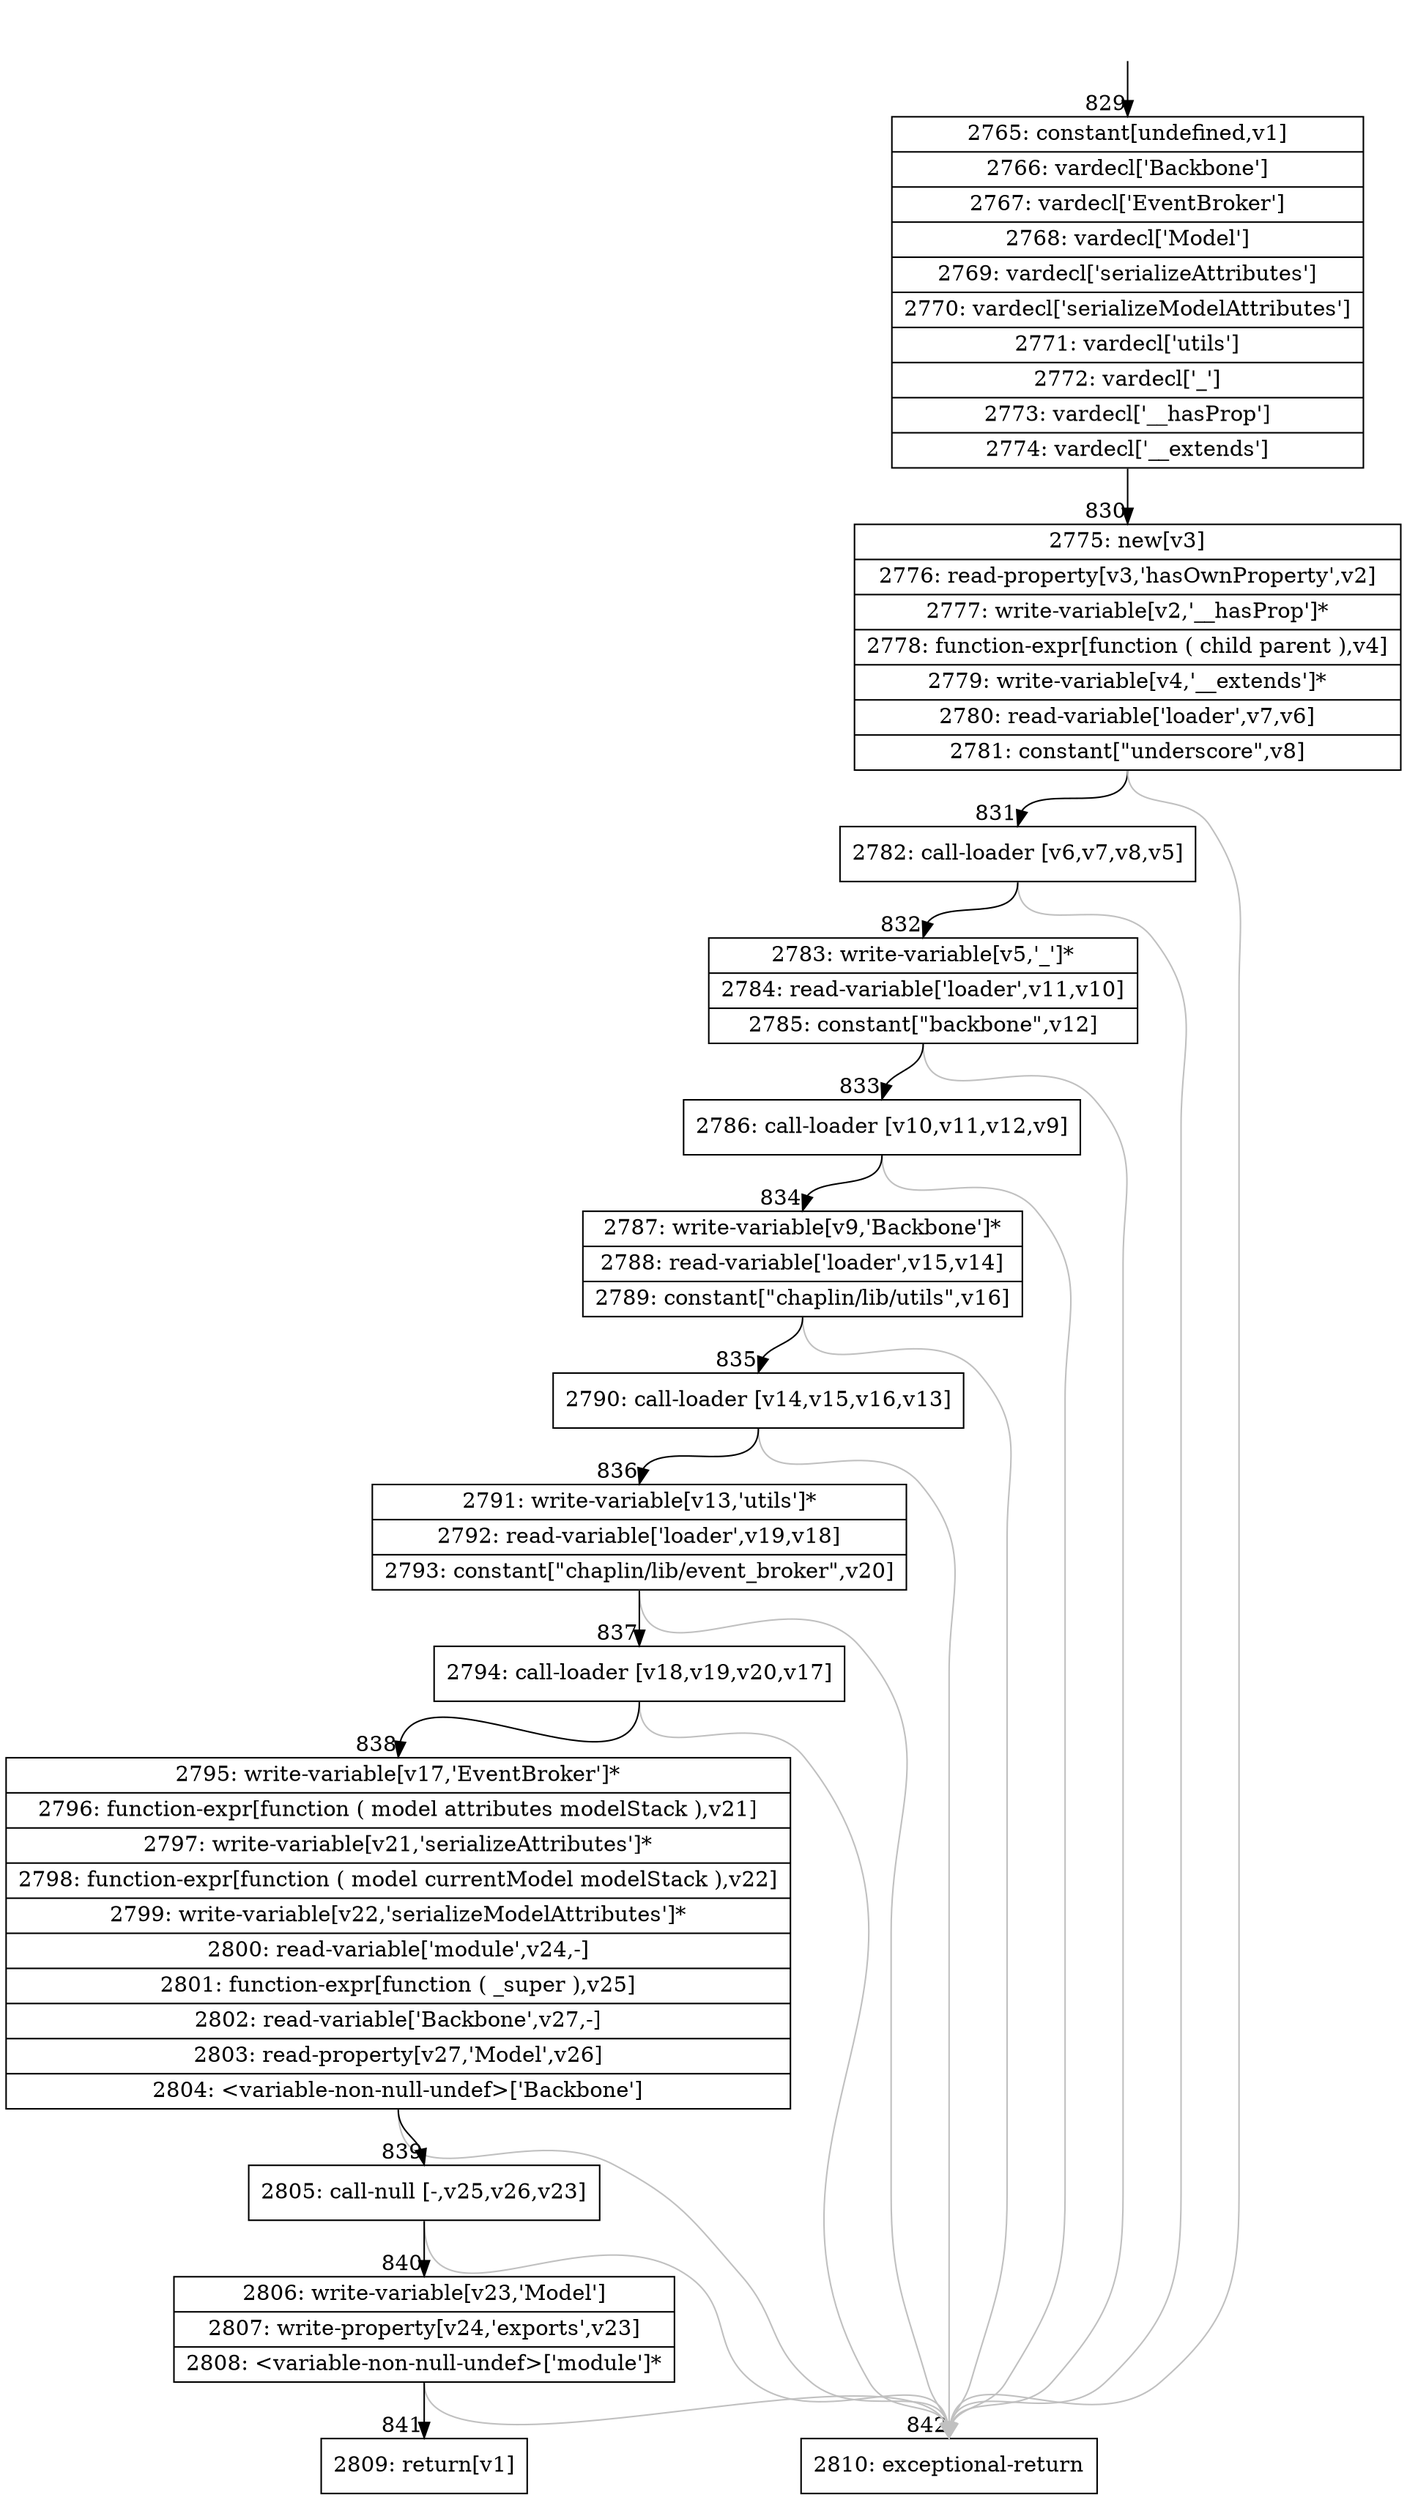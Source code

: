 digraph {
rankdir="TD"
BB_entry64[shape=none,label=""];
BB_entry64 -> BB829 [tailport=s, headport=n, headlabel="    829"]
BB829 [shape=record label="{2765: constant[undefined,v1]|2766: vardecl['Backbone']|2767: vardecl['EventBroker']|2768: vardecl['Model']|2769: vardecl['serializeAttributes']|2770: vardecl['serializeModelAttributes']|2771: vardecl['utils']|2772: vardecl['_']|2773: vardecl['__hasProp']|2774: vardecl['__extends']}" ] 
BB829 -> BB830 [tailport=s, headport=n, headlabel="      830"]
BB830 [shape=record label="{2775: new[v3]|2776: read-property[v3,'hasOwnProperty',v2]|2777: write-variable[v2,'__hasProp']*|2778: function-expr[function ( child parent ),v4]|2779: write-variable[v4,'__extends']*|2780: read-variable['loader',v7,v6]|2781: constant[\"underscore\",v8]}" ] 
BB830 -> BB831 [tailport=s, headport=n, headlabel="      831"]
BB830 -> BB842 [tailport=s, headport=n, color=gray, headlabel="      842"]
BB831 [shape=record label="{2782: call-loader [v6,v7,v8,v5]}" ] 
BB831 -> BB832 [tailport=s, headport=n, headlabel="      832"]
BB831 -> BB842 [tailport=s, headport=n, color=gray]
BB832 [shape=record label="{2783: write-variable[v5,'_']*|2784: read-variable['loader',v11,v10]|2785: constant[\"backbone\",v12]}" ] 
BB832 -> BB833 [tailport=s, headport=n, headlabel="      833"]
BB832 -> BB842 [tailport=s, headport=n, color=gray]
BB833 [shape=record label="{2786: call-loader [v10,v11,v12,v9]}" ] 
BB833 -> BB834 [tailport=s, headport=n, headlabel="      834"]
BB833 -> BB842 [tailport=s, headport=n, color=gray]
BB834 [shape=record label="{2787: write-variable[v9,'Backbone']*|2788: read-variable['loader',v15,v14]|2789: constant[\"chaplin/lib/utils\",v16]}" ] 
BB834 -> BB835 [tailport=s, headport=n, headlabel="      835"]
BB834 -> BB842 [tailport=s, headport=n, color=gray]
BB835 [shape=record label="{2790: call-loader [v14,v15,v16,v13]}" ] 
BB835 -> BB836 [tailport=s, headport=n, headlabel="      836"]
BB835 -> BB842 [tailport=s, headport=n, color=gray]
BB836 [shape=record label="{2791: write-variable[v13,'utils']*|2792: read-variable['loader',v19,v18]|2793: constant[\"chaplin/lib/event_broker\",v20]}" ] 
BB836 -> BB837 [tailport=s, headport=n, headlabel="      837"]
BB836 -> BB842 [tailport=s, headport=n, color=gray]
BB837 [shape=record label="{2794: call-loader [v18,v19,v20,v17]}" ] 
BB837 -> BB838 [tailport=s, headport=n, headlabel="      838"]
BB837 -> BB842 [tailport=s, headport=n, color=gray]
BB838 [shape=record label="{2795: write-variable[v17,'EventBroker']*|2796: function-expr[function ( model attributes modelStack ),v21]|2797: write-variable[v21,'serializeAttributes']*|2798: function-expr[function ( model currentModel modelStack ),v22]|2799: write-variable[v22,'serializeModelAttributes']*|2800: read-variable['module',v24,-]|2801: function-expr[function ( _super ),v25]|2802: read-variable['Backbone',v27,-]|2803: read-property[v27,'Model',v26]|2804: \<variable-non-null-undef\>['Backbone']}" ] 
BB838 -> BB839 [tailport=s, headport=n, headlabel="      839"]
BB838 -> BB842 [tailport=s, headport=n, color=gray]
BB839 [shape=record label="{2805: call-null [-,v25,v26,v23]}" ] 
BB839 -> BB840 [tailport=s, headport=n, headlabel="      840"]
BB839 -> BB842 [tailport=s, headport=n, color=gray]
BB840 [shape=record label="{2806: write-variable[v23,'Model']|2807: write-property[v24,'exports',v23]|2808: \<variable-non-null-undef\>['module']*}" ] 
BB840 -> BB841 [tailport=s, headport=n, headlabel="      841"]
BB840 -> BB842 [tailport=s, headport=n, color=gray]
BB841 [shape=record label="{2809: return[v1]}" ] 
BB842 [shape=record label="{2810: exceptional-return}" ] 
//#$~ 788
}
